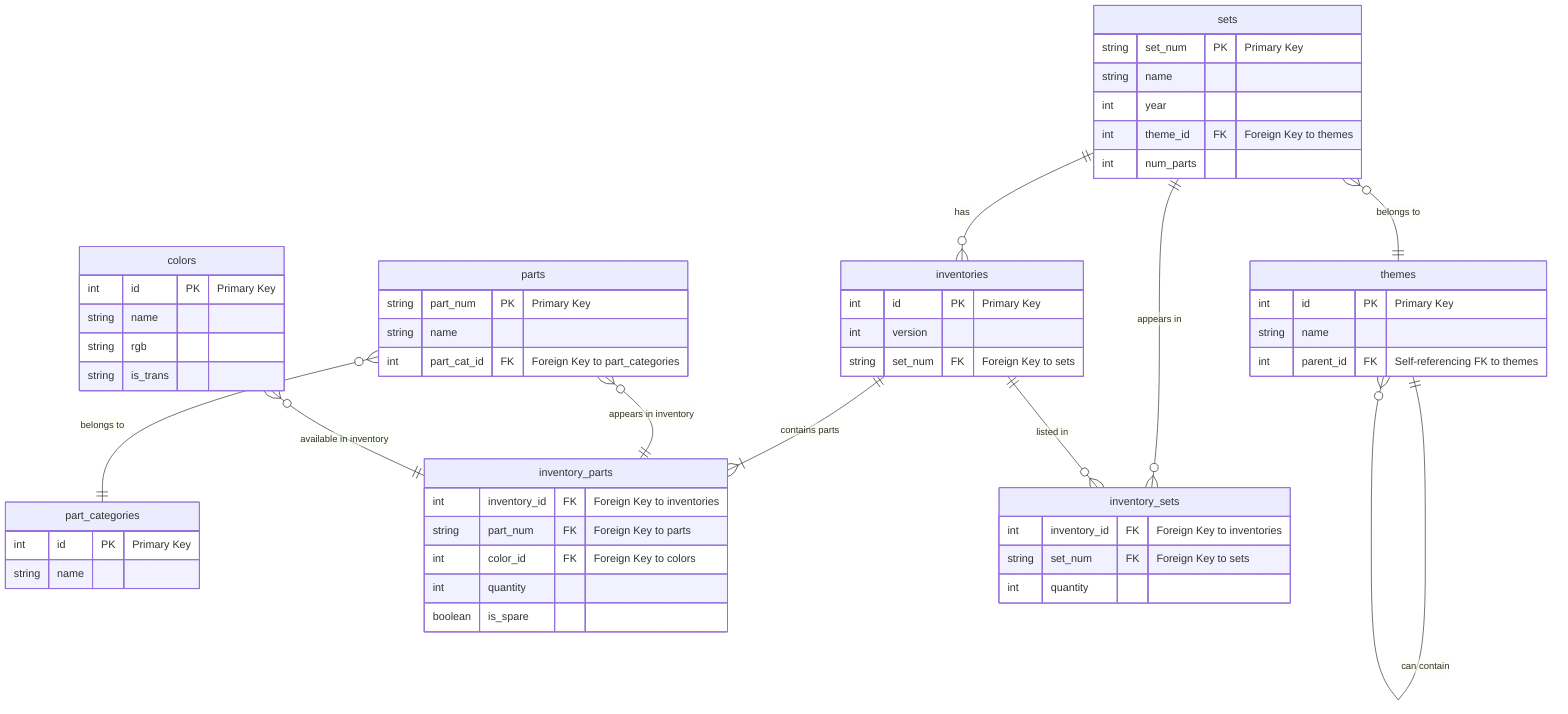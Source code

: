 erDiagram
    sets {
        string set_num PK "Primary Key"
        string name
        int year
        int theme_id FK "Foreign Key to themes"
        int num_parts
    }
    themes {
        int id PK "Primary Key"
        string name
        int parent_id FK "Self-referencing FK to themes"
    }
    parts {
        string part_num PK "Primary Key"
        string name
        int part_cat_id FK "Foreign Key to part_categories"
    }
    part_categories {
        int id PK "Primary Key"
        string name
    }
    colors {
        int id PK "Primary Key"
        string name
        string rgb
        string is_trans
    }
    inventories {
        int id PK "Primary Key"
        int version
        string set_num FK "Foreign Key to sets"
    }
    inventory_parts {
        int inventory_id FK "Foreign Key to inventories"
        string part_num FK "Foreign Key to parts"
        int color_id FK "Foreign Key to colors"
        int quantity
        boolean is_spare
        %% Composite PK (inventory_id, part_num, color_id, is_spare) - Implied %%
    }
    inventory_sets {
        int inventory_id FK "Foreign Key to inventories"
        string set_num FK "Foreign Key to sets"
        int quantity
        %% Composite PK (inventory_id, set_num) - Implied %%
    }

     %% Relationships %%
    sets ||--o{ inventories : "has"
    sets ||--o{ inventory_sets : "appears in"
    sets }o--|| themes : "belongs to"
    themes ||--o{ themes : "can contain" 
    %% Self-referencing relationship %%

    inventories ||--|{ inventory_parts : "contains parts"
    inventories ||--o{ inventory_sets : "listed in"

    parts }o--|| inventory_parts : "appears in inventory"
    parts }o--|| part_categories : "belongs to"

    colors }o--|| inventory_parts : "available in inventory"
